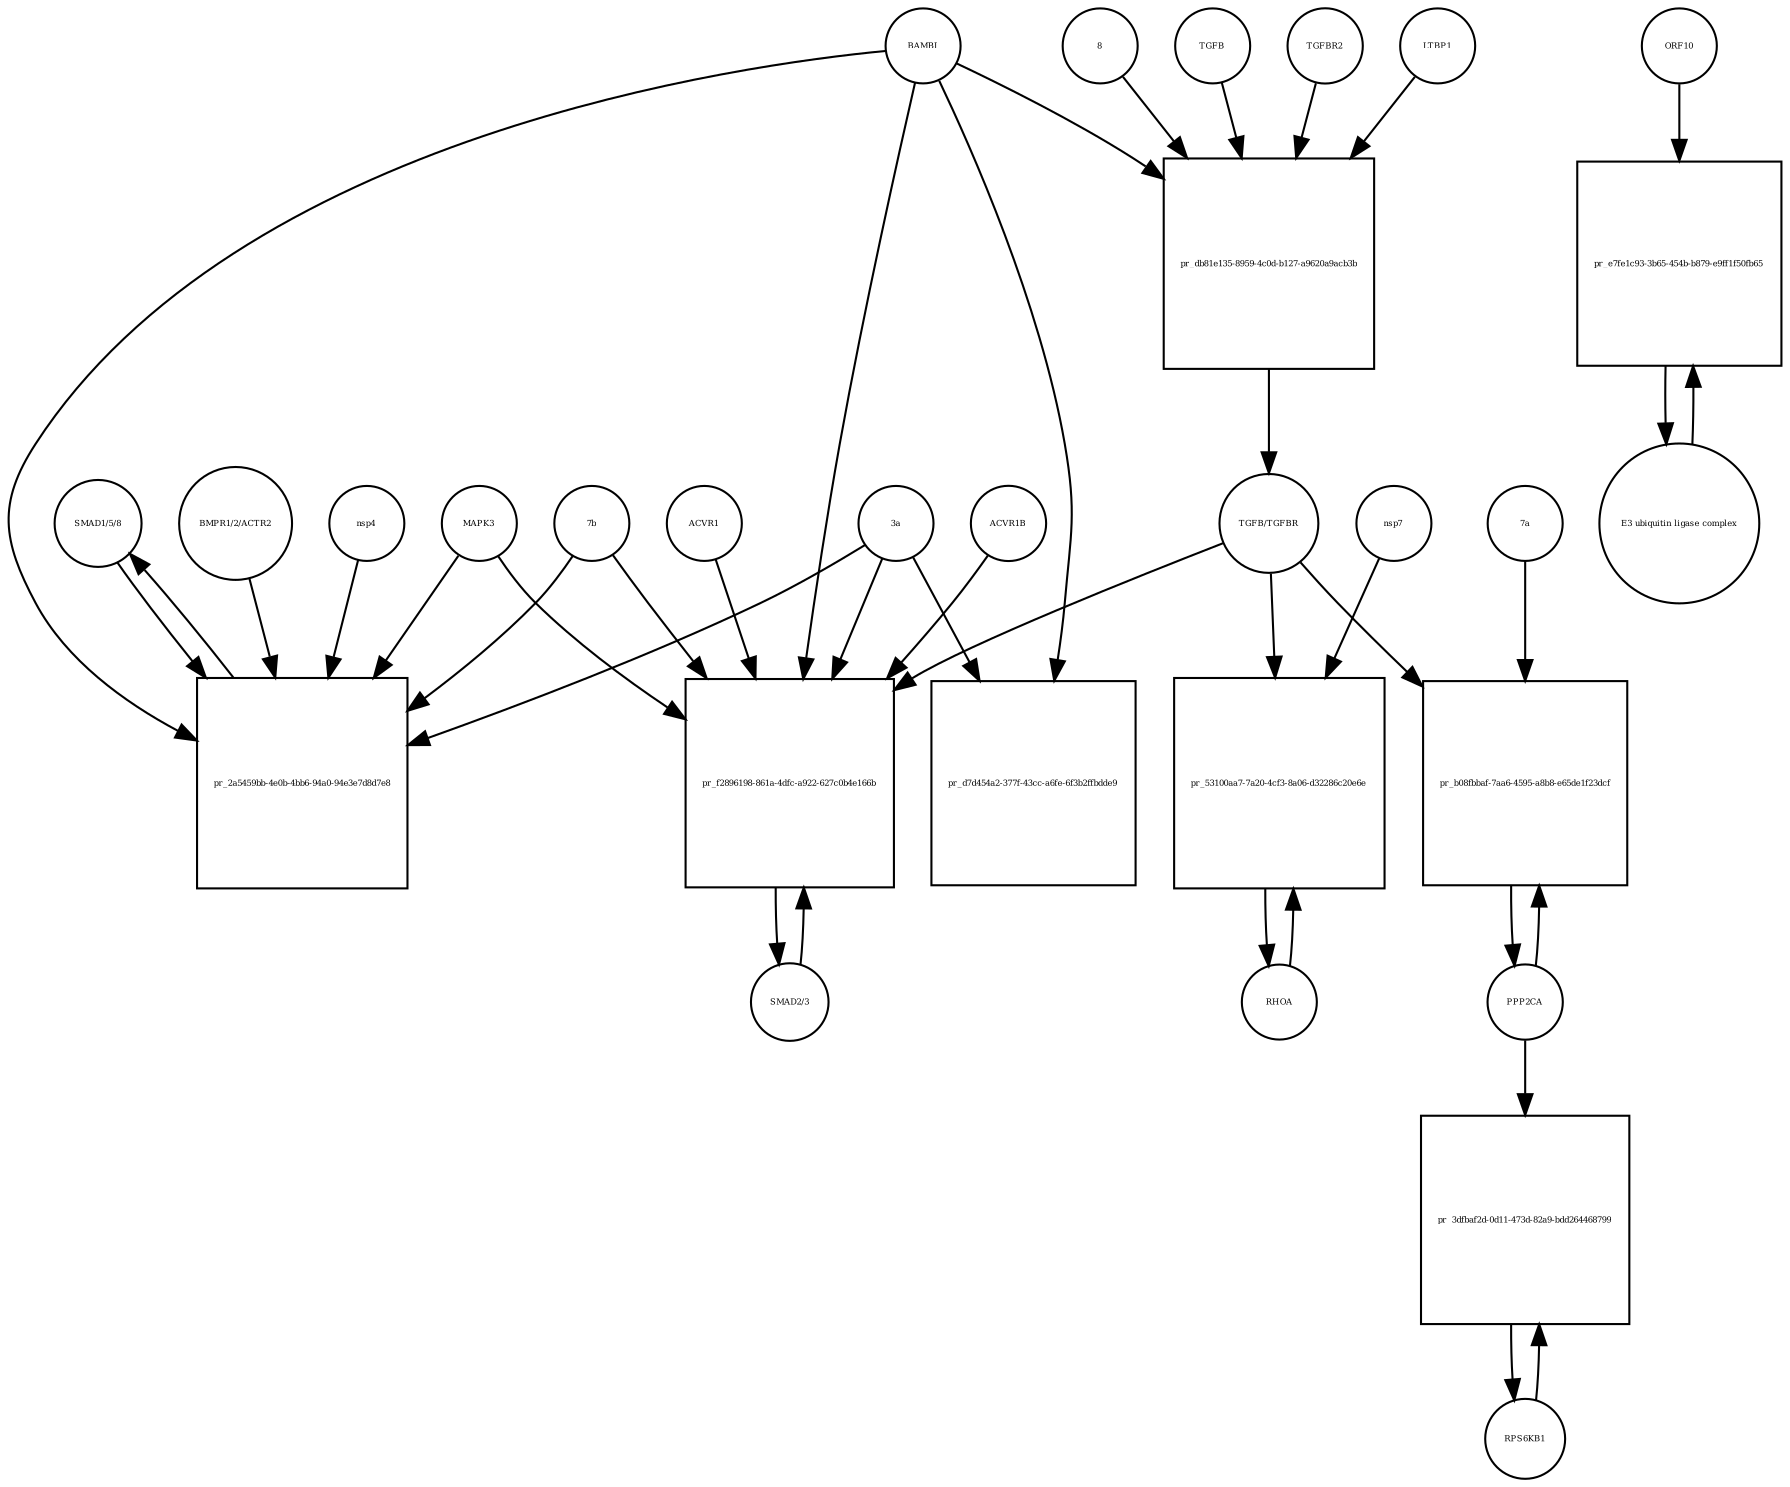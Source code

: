 strict digraph  {
"SMAD1/5/8" [annotation="", bipartite=0, cls=complex, fontsize=4, label="SMAD1/5/8", shape=circle];
"pr_2a5459bb-4e0b-4bb6-94a0-94e3e7d8d7e8" [annotation="", bipartite=1, cls=process, fontsize=4, label="pr_2a5459bb-4e0b-4bb6-94a0-94e3e7d8d7e8", shape=square];
BAMBI [annotation="", bipartite=0, cls=macromolecule, fontsize=4, label=BAMBI, shape=circle];
"BMPR1/2/ACTR2" [annotation="", bipartite=0, cls=complex, fontsize=4, label="BMPR1/2/ACTR2", shape=circle];
MAPK3 [annotation="", bipartite=0, cls=macromolecule, fontsize=4, label=MAPK3, shape=circle];
"3a" [annotation="", bipartite=0, cls=macromolecule, fontsize=4, label="3a", shape=circle];
"7b" [annotation="", bipartite=0, cls=macromolecule, fontsize=4, label="7b", shape=circle];
nsp4 [annotation="", bipartite=0, cls=macromolecule, fontsize=4, label=nsp4, shape=circle];
"SMAD2/3" [annotation="", bipartite=0, cls=complex, fontsize=4, label="SMAD2/3", shape=circle];
"pr_f2896198-861a-4dfc-a922-627c0b4e166b" [annotation="", bipartite=1, cls=process, fontsize=4, label="pr_f2896198-861a-4dfc-a922-627c0b4e166b", shape=square];
"TGFB/TGFBR" [annotation="", bipartite=0, cls=complex, fontsize=4, label="TGFB/TGFBR", shape=circle];
ACVR1 [annotation="", bipartite=0, cls=macromolecule, fontsize=4, label=ACVR1, shape=circle];
ACVR1B [annotation="", bipartite=0, cls=macromolecule, fontsize=4, label=ACVR1B, shape=circle];
RHOA [annotation="", bipartite=0, cls=macromolecule, fontsize=4, label=RHOA, shape=circle];
"pr_53100aa7-7a20-4cf3-8a06-d32286c20e6e" [annotation="", bipartite=1, cls=process, fontsize=4, label="pr_53100aa7-7a20-4cf3-8a06-d32286c20e6e", shape=square];
nsp7 [annotation="", bipartite=0, cls=macromolecule, fontsize=4, label=nsp7, shape=circle];
PPP2CA [annotation="", bipartite=0, cls=macromolecule, fontsize=4, label=PPP2CA, shape=circle];
"pr_b08fbbaf-7aa6-4595-a8b8-e65de1f23dcf" [annotation="", bipartite=1, cls=process, fontsize=4, label="pr_b08fbbaf-7aa6-4595-a8b8-e65de1f23dcf", shape=square];
"7a" [annotation="", bipartite=0, cls=macromolecule, fontsize=4, label="7a", shape=circle];
RPS6KB1 [annotation="", bipartite=0, cls=macromolecule, fontsize=4, label=RPS6KB1, shape=circle];
"pr_3dfbaf2d-0d11-473d-82a9-bdd264468799" [annotation="", bipartite=1, cls=process, fontsize=4, label="pr_3dfbaf2d-0d11-473d-82a9-bdd264468799", shape=square];
"pr_d7d454a2-377f-43cc-a6fe-6f3b2ffbdde9" [annotation="", bipartite=1, cls=process, fontsize=4, label="pr_d7d454a2-377f-43cc-a6fe-6f3b2ffbdde9", shape=square];
TGFB [annotation="", bipartite=0, cls=macromolecule, fontsize=4, label=TGFB, shape=circle];
"pr_db81e135-8959-4c0d-b127-a9620a9acb3b" [annotation="", bipartite=1, cls=process, fontsize=4, label="pr_db81e135-8959-4c0d-b127-a9620a9acb3b", shape=square];
TGFBR2 [annotation="", bipartite=0, cls=macromolecule, fontsize=4, label=TGFBR2, shape=circle];
LTBP1 [annotation="", bipartite=0, cls=macromolecule, fontsize=4, label=LTBP1, shape=circle];
8 [annotation="", bipartite=0, cls=macromolecule, fontsize=4, label=8, shape=circle];
ORF10 [annotation="", bipartite=0, cls=macromolecule, fontsize=4, label=ORF10, shape=circle];
"pr_e7fe1c93-3b65-454b-b879-e9ff1f50fb65" [annotation="", bipartite=1, cls=process, fontsize=4, label="pr_e7fe1c93-3b65-454b-b879-e9ff1f50fb65", shape=square];
"E3 ubiquitin ligase complex" [annotation="", bipartite=0, cls=complex, fontsize=4, label="E3 ubiquitin ligase complex", shape=circle];
"SMAD1/5/8" -> "pr_2a5459bb-4e0b-4bb6-94a0-94e3e7d8d7e8"  [annotation="", interaction_type=consumption];
"pr_2a5459bb-4e0b-4bb6-94a0-94e3e7d8d7e8" -> "SMAD1/5/8"  [annotation="", interaction_type=production];
BAMBI -> "pr_2a5459bb-4e0b-4bb6-94a0-94e3e7d8d7e8"  [annotation="urn_miriam_doi_10.1101%2F2020.06.17.156455", interaction_type=inhibition];
BAMBI -> "pr_f2896198-861a-4dfc-a922-627c0b4e166b"  [annotation="urn_miriam_doi_10.1101%2F2020.06.17.156455", interaction_type=inhibition];
BAMBI -> "pr_d7d454a2-377f-43cc-a6fe-6f3b2ffbdde9"  [annotation="", interaction_type=consumption];
BAMBI -> "pr_db81e135-8959-4c0d-b127-a9620a9acb3b"  [annotation="urn_miriam_doi_10.1101%2F2020.06.17.156455", interaction_type=inhibition];
"BMPR1/2/ACTR2" -> "pr_2a5459bb-4e0b-4bb6-94a0-94e3e7d8d7e8"  [annotation="urn_miriam_doi_10.1101%2F2020.06.17.156455", interaction_type=catalysis];
MAPK3 -> "pr_2a5459bb-4e0b-4bb6-94a0-94e3e7d8d7e8"  [annotation="urn_miriam_doi_10.1101%2F2020.06.17.156455", interaction_type=inhibition];
MAPK3 -> "pr_f2896198-861a-4dfc-a922-627c0b4e166b"  [annotation="urn_miriam_doi_10.1101%2F2020.06.17.156455", interaction_type=inhibition];
"3a" -> "pr_2a5459bb-4e0b-4bb6-94a0-94e3e7d8d7e8"  [annotation="urn_miriam_doi_10.1101%2F2020.06.17.156455", interaction_type=stimulation];
"3a" -> "pr_f2896198-861a-4dfc-a922-627c0b4e166b"  [annotation="urn_miriam_doi_10.1101%2F2020.06.17.156455", interaction_type=stimulation];
"3a" -> "pr_d7d454a2-377f-43cc-a6fe-6f3b2ffbdde9"  [annotation="urn_miriam_doi_10.1101%2F2020.06.17.156455", interaction_type=stimulation];
"7b" -> "pr_2a5459bb-4e0b-4bb6-94a0-94e3e7d8d7e8"  [annotation="urn_miriam_doi_10.1101%2F2020.06.17.156455", interaction_type=stimulation];
"7b" -> "pr_f2896198-861a-4dfc-a922-627c0b4e166b"  [annotation="urn_miriam_doi_10.1101%2F2020.06.17.156455", interaction_type=stimulation];
nsp4 -> "pr_2a5459bb-4e0b-4bb6-94a0-94e3e7d8d7e8"  [annotation="urn_miriam_doi_10.1101%2F2020.06.17.156455", interaction_type=stimulation];
"SMAD2/3" -> "pr_f2896198-861a-4dfc-a922-627c0b4e166b"  [annotation="", interaction_type=consumption];
"pr_f2896198-861a-4dfc-a922-627c0b4e166b" -> "SMAD2/3"  [annotation="", interaction_type=production];
"TGFB/TGFBR" -> "pr_f2896198-861a-4dfc-a922-627c0b4e166b"  [annotation="urn_miriam_doi_10.1101%2F2020.06.17.156455", interaction_type=stimulation];
"TGFB/TGFBR" -> "pr_53100aa7-7a20-4cf3-8a06-d32286c20e6e"  [annotation="urn_miriam_doi_10.1101%2F2020.06.17.156455", interaction_type=stimulation];
"TGFB/TGFBR" -> "pr_b08fbbaf-7aa6-4595-a8b8-e65de1f23dcf"  [annotation="urn_miriam_doi_10.1101%2F2020.03.31.019216", interaction_type=stimulation];
ACVR1 -> "pr_f2896198-861a-4dfc-a922-627c0b4e166b"  [annotation="urn_miriam_doi_10.1101%2F2020.06.17.156455", interaction_type=catalysis];
ACVR1B -> "pr_f2896198-861a-4dfc-a922-627c0b4e166b"  [annotation="urn_miriam_doi_10.1101%2F2020.06.17.156455", interaction_type=catalysis];
RHOA -> "pr_53100aa7-7a20-4cf3-8a06-d32286c20e6e"  [annotation="", interaction_type=consumption];
"pr_53100aa7-7a20-4cf3-8a06-d32286c20e6e" -> RHOA  [annotation="", interaction_type=production];
nsp7 -> "pr_53100aa7-7a20-4cf3-8a06-d32286c20e6e"  [annotation="urn_miriam_doi_10.1101%2F2020.06.17.156455", interaction_type=stimulation];
PPP2CA -> "pr_b08fbbaf-7aa6-4595-a8b8-e65de1f23dcf"  [annotation="", interaction_type=consumption];
PPP2CA -> "pr_3dfbaf2d-0d11-473d-82a9-bdd264468799"  [annotation="", interaction_type=catalysis];
"pr_b08fbbaf-7aa6-4595-a8b8-e65de1f23dcf" -> PPP2CA  [annotation="", interaction_type=production];
"7a" -> "pr_b08fbbaf-7aa6-4595-a8b8-e65de1f23dcf"  [annotation="urn_miriam_doi_10.1101%2F2020.03.31.019216", interaction_type=stimulation];
RPS6KB1 -> "pr_3dfbaf2d-0d11-473d-82a9-bdd264468799"  [annotation="", interaction_type=consumption];
"pr_3dfbaf2d-0d11-473d-82a9-bdd264468799" -> RPS6KB1  [annotation="", interaction_type=production];
TGFB -> "pr_db81e135-8959-4c0d-b127-a9620a9acb3b"  [annotation="", interaction_type=consumption];
"pr_db81e135-8959-4c0d-b127-a9620a9acb3b" -> "TGFB/TGFBR"  [annotation="", interaction_type=production];
TGFBR2 -> "pr_db81e135-8959-4c0d-b127-a9620a9acb3b"  [annotation="", interaction_type=consumption];
LTBP1 -> "pr_db81e135-8959-4c0d-b127-a9620a9acb3b"  [annotation="urn_miriam_doi_10.1101%2F2020.06.17.156455", interaction_type=inhibition];
8 -> "pr_db81e135-8959-4c0d-b127-a9620a9acb3b"  [annotation="urn_miriam_doi_10.1101%2F2020.06.17.156455", interaction_type=stimulation];
ORF10 -> "pr_e7fe1c93-3b65-454b-b879-e9ff1f50fb65"  [annotation="", interaction_type=consumption];
"pr_e7fe1c93-3b65-454b-b879-e9ff1f50fb65" -> "E3 ubiquitin ligase complex"  [annotation="", interaction_type=production];
"E3 ubiquitin ligase complex" -> "pr_e7fe1c93-3b65-454b-b879-e9ff1f50fb65"  [annotation="", interaction_type=consumption];
}
